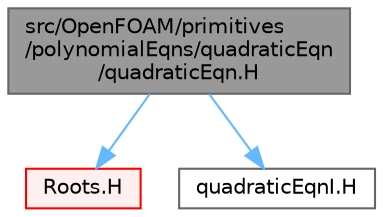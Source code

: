 digraph "src/OpenFOAM/primitives/polynomialEqns/quadraticEqn/quadraticEqn.H"
{
 // LATEX_PDF_SIZE
  bgcolor="transparent";
  edge [fontname=Helvetica,fontsize=10,labelfontname=Helvetica,labelfontsize=10];
  node [fontname=Helvetica,fontsize=10,shape=box,height=0.2,width=0.4];
  Node1 [id="Node000001",label="src/OpenFOAM/primitives\l/polynomialEqns/quadraticEqn\l/quadraticEqn.H",height=0.2,width=0.4,color="gray40", fillcolor="grey60", style="filled", fontcolor="black",tooltip=" "];
  Node1 -> Node2 [id="edge1_Node000001_Node000002",color="steelblue1",style="solid",tooltip=" "];
  Node2 [id="Node000002",label="Roots.H",height=0.2,width=0.4,color="red", fillcolor="#FFF0F0", style="filled",URL="$Roots_8H.html",tooltip=" "];
  Node1 -> Node77 [id="edge2_Node000001_Node000077",color="steelblue1",style="solid",tooltip=" "];
  Node77 [id="Node000077",label="quadraticEqnI.H",height=0.2,width=0.4,color="grey40", fillcolor="white", style="filled",URL="$quadraticEqnI_8H.html",tooltip=" "];
}
